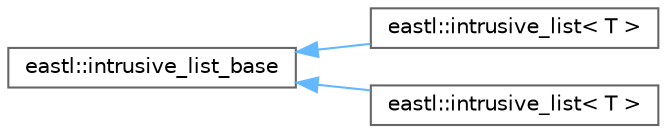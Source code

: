 digraph "类继承关系图"
{
 // LATEX_PDF_SIZE
  bgcolor="transparent";
  edge [fontname=Helvetica,fontsize=10,labelfontname=Helvetica,labelfontsize=10];
  node [fontname=Helvetica,fontsize=10,shape=box,height=0.2,width=0.4];
  rankdir="LR";
  Node0 [id="Node000000",label="eastl::intrusive_list_base",height=0.2,width=0.4,color="grey40", fillcolor="white", style="filled",URL="$classeastl_1_1intrusive__list__base.html",tooltip=" "];
  Node0 -> Node1 [id="edge900_Node000000_Node000001",dir="back",color="steelblue1",style="solid",tooltip=" "];
  Node1 [id="Node000001",label="eastl::intrusive_list\< T \>",height=0.2,width=0.4,color="grey40", fillcolor="white", style="filled",URL="$classeastl_1_1intrusive__list.html",tooltip=" "];
  Node0 -> Node2 [id="edge901_Node000000_Node000002",dir="back",color="steelblue1",style="solid",tooltip=" "];
  Node2 [id="Node000002",label="eastl::intrusive_list\< T \>",height=0.2,width=0.4,color="grey40", fillcolor="white", style="filled",URL="$classeastl_1_1intrusive__list.html",tooltip=" "];
}
